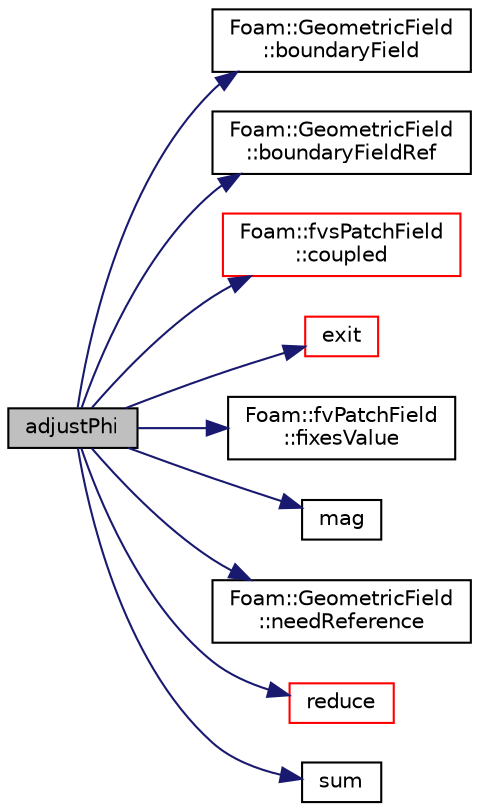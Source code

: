 digraph "adjustPhi"
{
  bgcolor="transparent";
  edge [fontname="Helvetica",fontsize="10",labelfontname="Helvetica",labelfontsize="10"];
  node [fontname="Helvetica",fontsize="10",shape=record];
  rankdir="LR";
  Node1570 [label="adjustPhi",height=0.2,width=0.4,color="black", fillcolor="grey75", style="filled", fontcolor="black"];
  Node1570 -> Node1571 [color="midnightblue",fontsize="10",style="solid",fontname="Helvetica"];
  Node1571 [label="Foam::GeometricField\l::boundaryField",height=0.2,width=0.4,color="black",URL="$a23249.html#a9ff7de36fba06b4f4f77a75142ad72b6",tooltip="Return const-reference to the boundary field. "];
  Node1570 -> Node1572 [color="midnightblue",fontsize="10",style="solid",fontname="Helvetica"];
  Node1572 [label="Foam::GeometricField\l::boundaryFieldRef",height=0.2,width=0.4,color="black",URL="$a23249.html#af3831c9fea9f6ae7532a6d57cc67c959",tooltip="Return a reference to the boundary field. "];
  Node1570 -> Node1573 [color="midnightblue",fontsize="10",style="solid",fontname="Helvetica"];
  Node1573 [label="Foam::fvsPatchField\l::coupled",height=0.2,width=0.4,color="red",URL="$a23241.html#a39c01db0e66d00fe0621a0c7e5fc4ead",tooltip="Return true if this patch field is coupled. "];
  Node1570 -> Node1639 [color="midnightblue",fontsize="10",style="solid",fontname="Helvetica"];
  Node1639 [label="exit",height=0.2,width=0.4,color="red",URL="$a21851.html#a06ca7250d8e89caf05243ec094843642"];
  Node1570 -> Node1643 [color="midnightblue",fontsize="10",style="solid",fontname="Helvetica"];
  Node1643 [label="Foam::fvPatchField\l::fixesValue",height=0.2,width=0.4,color="black",URL="$a23169.html#a0de932061a01f71d2b747c01a4d1a467",tooltip="Return true if this patch field fixes a value. "];
  Node1570 -> Node1644 [color="midnightblue",fontsize="10",style="solid",fontname="Helvetica"];
  Node1644 [label="mag",height=0.2,width=0.4,color="black",URL="$a21851.html#a929da2a3fdcf3dacbbe0487d3a330dae"];
  Node1570 -> Node1645 [color="midnightblue",fontsize="10",style="solid",fontname="Helvetica"];
  Node1645 [label="Foam::GeometricField\l::needReference",height=0.2,width=0.4,color="black",URL="$a23249.html#aa8ac5fb68ac9e9314981ffff9f7245b2",tooltip="Does the field need a reference level for solution. "];
  Node1570 -> Node1646 [color="midnightblue",fontsize="10",style="solid",fontname="Helvetica"];
  Node1646 [label="reduce",height=0.2,width=0.4,color="red",URL="$a21851.html#a7ffd6af4acc2eb9ba72ee296b5ecda23"];
  Node1570 -> Node1656 [color="midnightblue",fontsize="10",style="solid",fontname="Helvetica"];
  Node1656 [label="sum",height=0.2,width=0.4,color="black",URL="$a21851.html#a3d8733143aad0e03b300186ab4bef137"];
}
